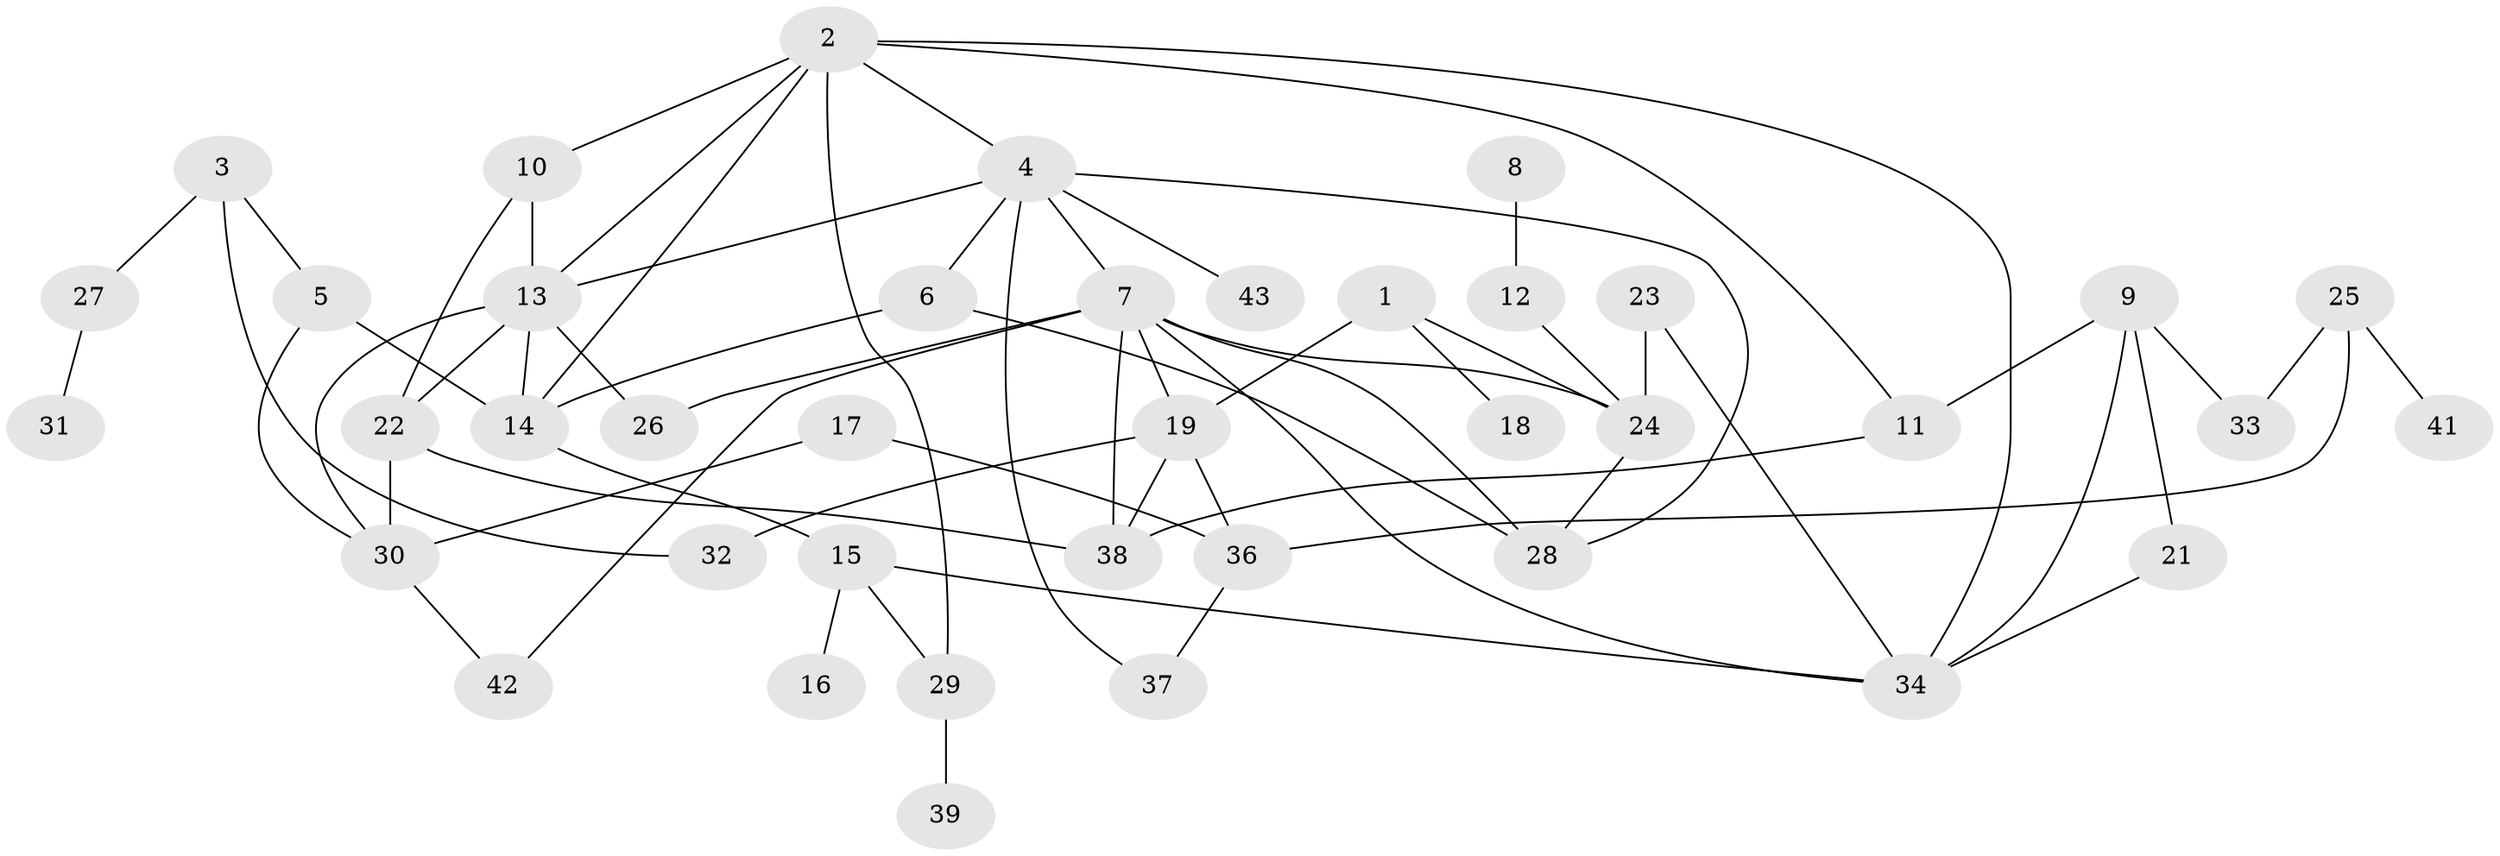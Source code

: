 // original degree distribution, {3: 0.21311475409836064, 4: 0.13114754098360656, 2: 0.3114754098360656, 1: 0.14754098360655737, 6: 0.04918032786885246, 5: 0.09836065573770492, 0: 0.04918032786885246}
// Generated by graph-tools (version 1.1) at 2025/48/03/04/25 22:48:08]
// undirected, 40 vertices, 65 edges
graph export_dot {
  node [color=gray90,style=filled];
  1;
  2;
  3;
  4;
  5;
  6;
  7;
  8;
  9;
  10;
  11;
  12;
  13;
  14;
  15;
  16;
  17;
  18;
  19;
  21;
  22;
  23;
  24;
  25;
  26;
  27;
  28;
  29;
  30;
  31;
  32;
  33;
  34;
  36;
  37;
  38;
  39;
  41;
  42;
  43;
  1 -- 18 [weight=1.0];
  1 -- 19 [weight=1.0];
  1 -- 24 [weight=1.0];
  2 -- 4 [weight=1.0];
  2 -- 10 [weight=1.0];
  2 -- 11 [weight=1.0];
  2 -- 13 [weight=1.0];
  2 -- 14 [weight=1.0];
  2 -- 29 [weight=1.0];
  2 -- 34 [weight=1.0];
  3 -- 5 [weight=1.0];
  3 -- 27 [weight=1.0];
  3 -- 32 [weight=1.0];
  4 -- 6 [weight=1.0];
  4 -- 7 [weight=1.0];
  4 -- 13 [weight=1.0];
  4 -- 28 [weight=1.0];
  4 -- 37 [weight=1.0];
  4 -- 43 [weight=1.0];
  5 -- 14 [weight=1.0];
  5 -- 30 [weight=1.0];
  6 -- 14 [weight=1.0];
  6 -- 28 [weight=1.0];
  7 -- 19 [weight=1.0];
  7 -- 24 [weight=1.0];
  7 -- 26 [weight=1.0];
  7 -- 28 [weight=1.0];
  7 -- 34 [weight=1.0];
  7 -- 38 [weight=1.0];
  7 -- 42 [weight=1.0];
  8 -- 12 [weight=1.0];
  9 -- 11 [weight=1.0];
  9 -- 21 [weight=1.0];
  9 -- 33 [weight=1.0];
  9 -- 34 [weight=1.0];
  10 -- 13 [weight=1.0];
  10 -- 22 [weight=1.0];
  11 -- 38 [weight=1.0];
  12 -- 24 [weight=1.0];
  13 -- 14 [weight=1.0];
  13 -- 22 [weight=1.0];
  13 -- 26 [weight=1.0];
  13 -- 30 [weight=1.0];
  14 -- 15 [weight=1.0];
  15 -- 16 [weight=1.0];
  15 -- 29 [weight=1.0];
  15 -- 34 [weight=1.0];
  17 -- 30 [weight=1.0];
  17 -- 36 [weight=1.0];
  19 -- 32 [weight=1.0];
  19 -- 36 [weight=1.0];
  19 -- 38 [weight=1.0];
  21 -- 34 [weight=1.0];
  22 -- 30 [weight=1.0];
  22 -- 38 [weight=1.0];
  23 -- 24 [weight=1.0];
  23 -- 34 [weight=1.0];
  24 -- 28 [weight=1.0];
  25 -- 33 [weight=1.0];
  25 -- 36 [weight=1.0];
  25 -- 41 [weight=1.0];
  27 -- 31 [weight=1.0];
  29 -- 39 [weight=1.0];
  30 -- 42 [weight=1.0];
  36 -- 37 [weight=1.0];
}
